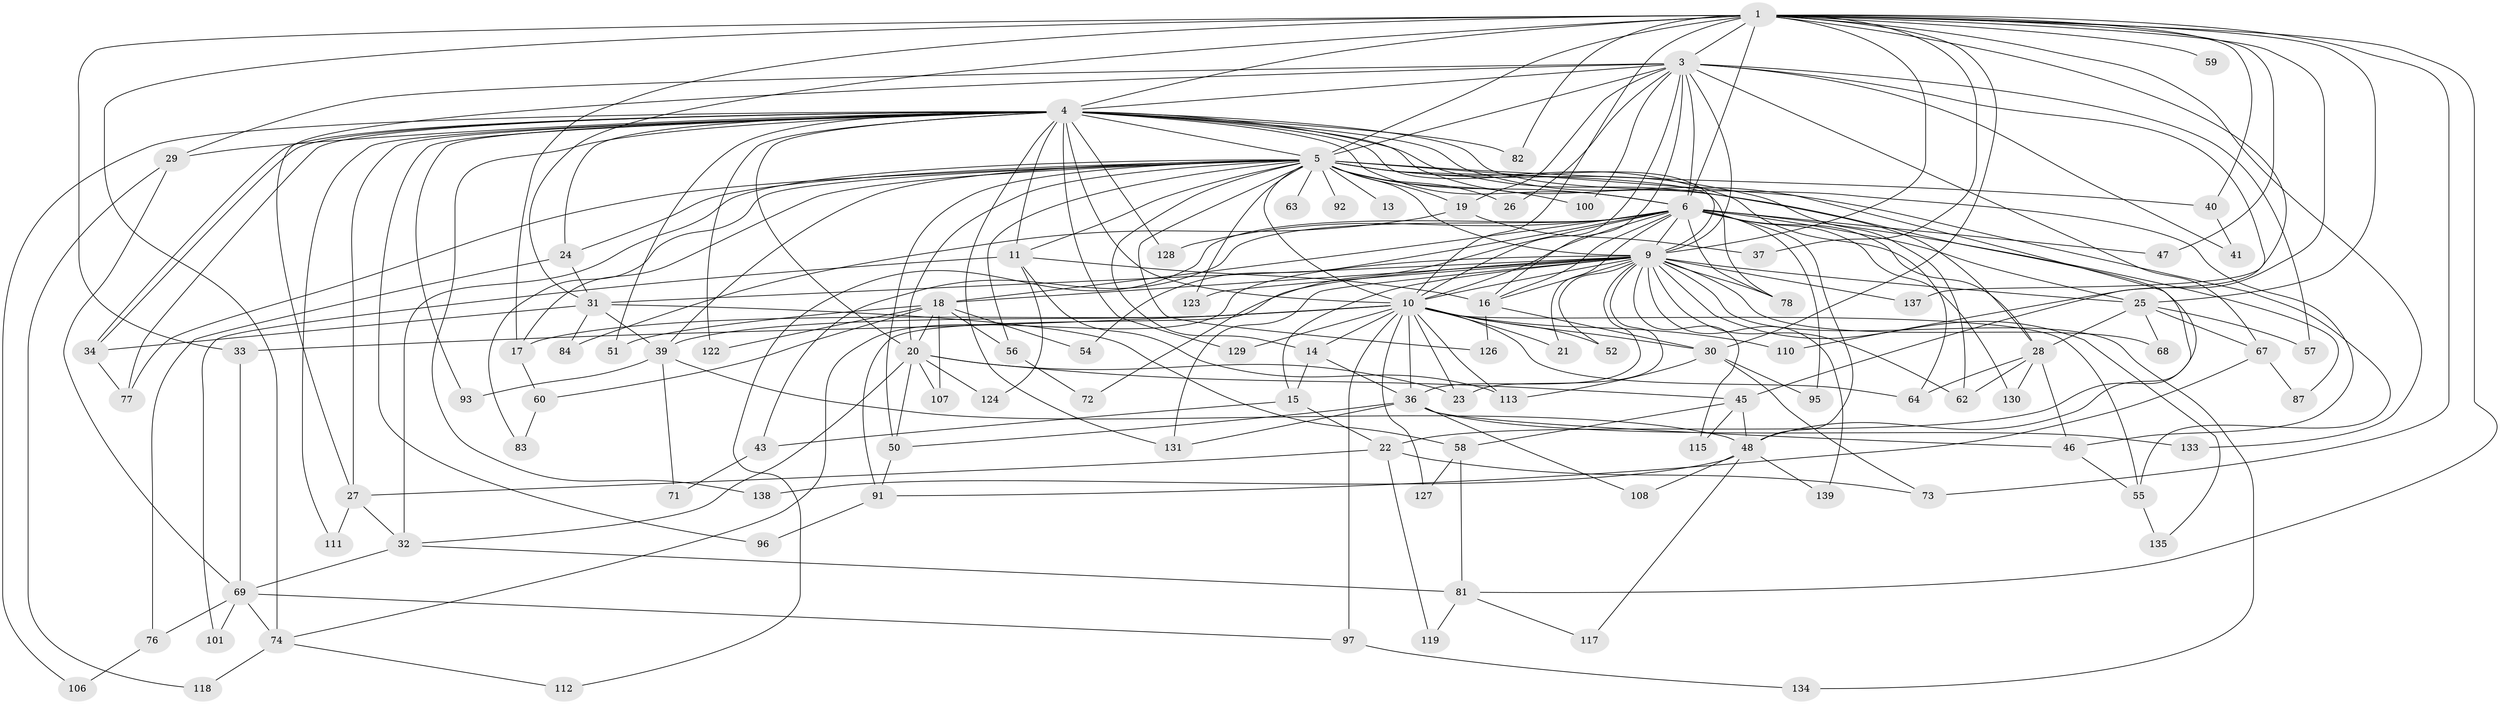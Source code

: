 // original degree distribution, {17: 0.014388489208633094, 19: 0.007194244604316547, 16: 0.007194244604316547, 33: 0.007194244604316547, 20: 0.007194244604316547, 18: 0.007194244604316547, 25: 0.007194244604316547, 28: 0.007194244604316547, 26: 0.007194244604316547, 5: 0.07194244604316546, 7: 0.03597122302158273, 2: 0.5107913669064749, 4: 0.11510791366906475, 6: 0.02158273381294964, 9: 0.007194244604316547, 3: 0.16546762589928057}
// Generated by graph-tools (version 1.1) at 2025/41/03/06/25 10:41:39]
// undirected, 102 vertices, 237 edges
graph export_dot {
graph [start="1"]
  node [color=gray90,style=filled];
  1 [super="+2"];
  3 [super="+12"];
  4 [super="+35"];
  5 [super="+8"];
  6 [super="+7"];
  9 [super="+79"];
  10 [super="+109"];
  11 [super="+42"];
  13;
  14;
  15;
  16 [super="+125"];
  17 [super="+70"];
  18 [super="+44"];
  19;
  20 [super="+98"];
  21 [super="+104"];
  22 [super="+102"];
  23 [super="+90"];
  24 [super="+53"];
  25 [super="+66"];
  26;
  27 [super="+103"];
  28 [super="+85"];
  29;
  30 [super="+38"];
  31 [super="+61"];
  32;
  33;
  34 [super="+65"];
  36 [super="+49"];
  37;
  39;
  40;
  41;
  43;
  45 [super="+99"];
  46 [super="+88"];
  47;
  48 [super="+75"];
  50 [super="+80"];
  51;
  52;
  54;
  55 [super="+94"];
  56;
  57;
  58 [super="+86"];
  59;
  60;
  62 [super="+105"];
  63;
  64 [super="+89"];
  67;
  68;
  69 [super="+120"];
  71;
  72;
  73;
  74 [super="+116"];
  76;
  77 [super="+132"];
  78;
  81;
  82;
  83;
  84;
  87;
  91 [super="+121"];
  92;
  93;
  95;
  96;
  97;
  100;
  101;
  106;
  107;
  108;
  110;
  111;
  112;
  113 [super="+114"];
  115;
  117;
  118;
  119;
  122;
  123;
  124;
  126;
  127;
  128;
  129;
  130;
  131 [super="+136"];
  133;
  134;
  135;
  137;
  138;
  139;
  1 -- 3 [weight=3];
  1 -- 4 [weight=2];
  1 -- 5 [weight=4];
  1 -- 6 [weight=4];
  1 -- 9 [weight=2];
  1 -- 10 [weight=2];
  1 -- 59 [weight=2];
  1 -- 73;
  1 -- 74;
  1 -- 81;
  1 -- 82;
  1 -- 110;
  1 -- 133;
  1 -- 17;
  1 -- 25;
  1 -- 31;
  1 -- 33;
  1 -- 37;
  1 -- 40;
  1 -- 45;
  1 -- 47;
  1 -- 30;
  3 -- 4 [weight=2];
  3 -- 5 [weight=2];
  3 -- 6 [weight=2];
  3 -- 9;
  3 -- 10;
  3 -- 19;
  3 -- 27;
  3 -- 57;
  3 -- 67;
  3 -- 137;
  3 -- 100;
  3 -- 41;
  3 -- 26;
  3 -- 29;
  3 -- 16;
  4 -- 5 [weight=2];
  4 -- 6 [weight=2];
  4 -- 9;
  4 -- 10 [weight=2];
  4 -- 11;
  4 -- 20;
  4 -- 22;
  4 -- 24;
  4 -- 28;
  4 -- 29;
  4 -- 34;
  4 -- 34;
  4 -- 48;
  4 -- 51;
  4 -- 82;
  4 -- 93;
  4 -- 96;
  4 -- 106;
  4 -- 111;
  4 -- 122;
  4 -- 128;
  4 -- 129;
  4 -- 131;
  4 -- 138;
  4 -- 77;
  4 -- 46;
  4 -- 27;
  5 -- 6 [weight=4];
  5 -- 9 [weight=2];
  5 -- 10 [weight=2];
  5 -- 11;
  5 -- 13 [weight=2];
  5 -- 14;
  5 -- 19;
  5 -- 20;
  5 -- 26;
  5 -- 62;
  5 -- 83;
  5 -- 100;
  5 -- 123;
  5 -- 78;
  5 -- 24;
  5 -- 92;
  5 -- 32;
  5 -- 39;
  5 -- 40;
  5 -- 50;
  5 -- 55;
  5 -- 56;
  5 -- 126;
  5 -- 63;
  5 -- 17;
  5 -- 77;
  5 -- 64;
  6 -- 9 [weight=2];
  6 -- 10 [weight=2];
  6 -- 18;
  6 -- 21 [weight=2];
  6 -- 28;
  6 -- 48;
  6 -- 72;
  6 -- 87;
  6 -- 95;
  6 -- 128;
  6 -- 130;
  6 -- 43;
  6 -- 78;
  6 -- 47;
  6 -- 16;
  6 -- 112;
  6 -- 54;
  6 -- 25;
  9 -- 10;
  9 -- 15;
  9 -- 16;
  9 -- 18;
  9 -- 23;
  9 -- 25;
  9 -- 31;
  9 -- 36;
  9 -- 52;
  9 -- 68;
  9 -- 115;
  9 -- 123;
  9 -- 134;
  9 -- 135;
  9 -- 137;
  9 -- 139;
  9 -- 78;
  9 -- 131;
  9 -- 62;
  9 -- 91;
  9 -- 74;
  10 -- 14;
  10 -- 17;
  10 -- 21;
  10 -- 30;
  10 -- 33;
  10 -- 36;
  10 -- 39;
  10 -- 52;
  10 -- 55;
  10 -- 64;
  10 -- 97;
  10 -- 110;
  10 -- 113;
  10 -- 127;
  10 -- 129;
  10 -- 23;
  11 -- 101;
  11 -- 113;
  11 -- 16;
  11 -- 124;
  14 -- 15;
  14 -- 36;
  15 -- 22;
  15 -- 43;
  16 -- 30;
  16 -- 126;
  17 -- 60;
  18 -- 51;
  18 -- 54;
  18 -- 56;
  18 -- 122;
  18 -- 107;
  18 -- 20;
  18 -- 60;
  19 -- 37;
  19 -- 84;
  20 -- 23;
  20 -- 45;
  20 -- 107;
  20 -- 124;
  20 -- 32;
  20 -- 50;
  22 -- 27;
  22 -- 119;
  22 -- 73;
  24 -- 76;
  24 -- 31;
  25 -- 57;
  25 -- 68;
  25 -- 67;
  25 -- 28;
  27 -- 32;
  27 -- 111;
  28 -- 46;
  28 -- 62;
  28 -- 64;
  28 -- 130;
  29 -- 69;
  29 -- 118;
  30 -- 95;
  30 -- 113;
  30 -- 73;
  31 -- 58;
  31 -- 84;
  31 -- 34;
  31 -- 39;
  32 -- 69;
  32 -- 81;
  33 -- 69;
  34 -- 77;
  36 -- 46;
  36 -- 50;
  36 -- 131;
  36 -- 108;
  36 -- 133;
  39 -- 71;
  39 -- 93;
  39 -- 48;
  40 -- 41;
  43 -- 71;
  45 -- 58;
  45 -- 115;
  45 -- 48;
  46 -- 55;
  48 -- 108;
  48 -- 139;
  48 -- 117;
  48 -- 138;
  50 -- 91;
  55 -- 135;
  56 -- 72;
  58 -- 127;
  58 -- 81;
  60 -- 83;
  67 -- 87;
  67 -- 91;
  69 -- 74;
  69 -- 76;
  69 -- 97;
  69 -- 101;
  74 -- 112;
  74 -- 118;
  76 -- 106;
  81 -- 117;
  81 -- 119;
  91 -- 96;
  97 -- 134;
}
